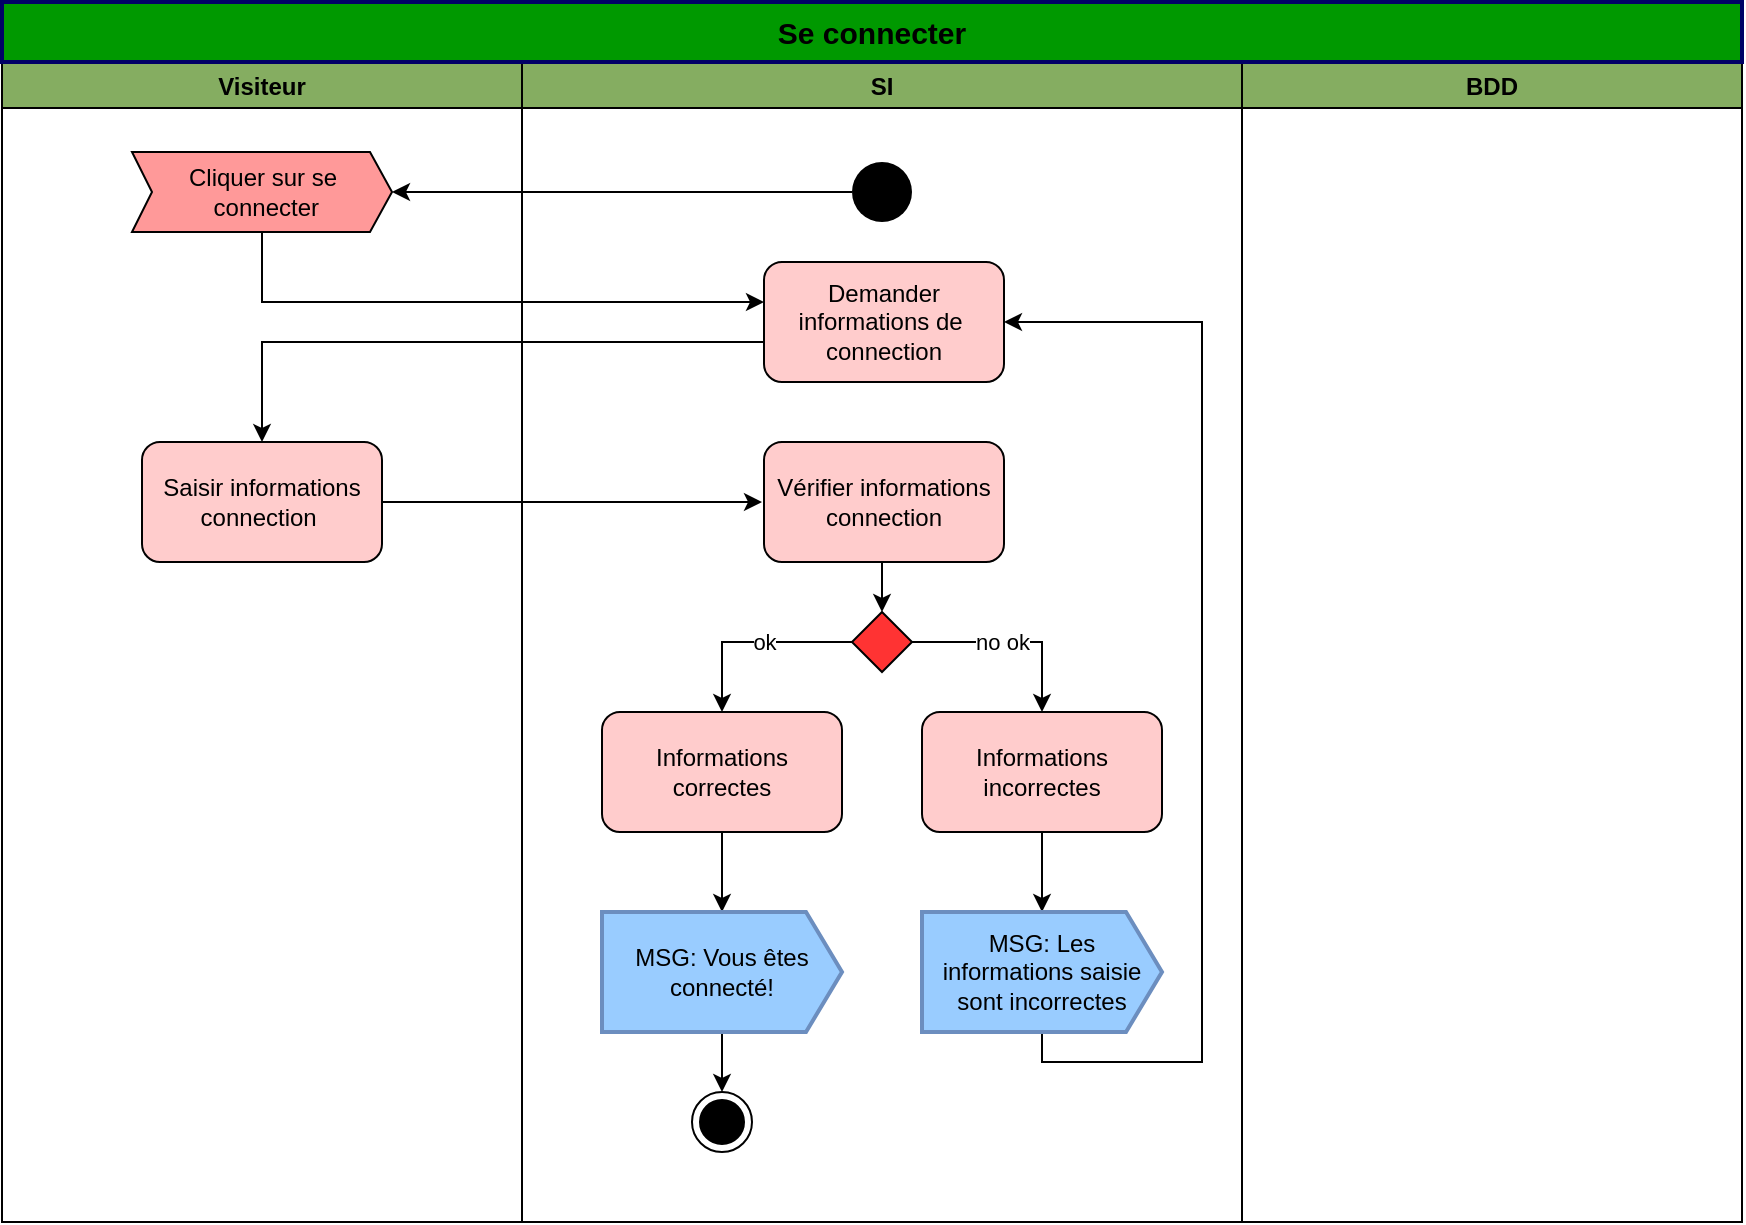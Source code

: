 <mxfile version="13.9.9" type="device"><diagram id="OthdHgJnfS-EeOqq89dI" name="Page-1"><mxGraphModel dx="1913" dy="806" grid="1" gridSize="10" guides="1" tooltips="1" connect="1" arrows="1" fold="1" page="1" pageScale="1" pageWidth="827" pageHeight="1169" math="0" shadow="0"><root><mxCell id="0"/><mxCell id="1" parent="0"/><mxCell id="NrSnQupqM3by3w9Et99v-1" value="Visiteur" style="swimlane;fillColor=#85AD61;" parent="1" vertex="1"><mxGeometry x="-770" y="80" width="260" height="580" as="geometry"/></mxCell><mxCell id="NrSnQupqM3by3w9Et99v-5" value="Cliquer sur se&lt;br&gt;&amp;nbsp;connecter&lt;br&gt;" style="html=1;shadow=0;dashed=0;align=center;verticalAlign=middle;shape=mxgraph.arrows2.arrow;dy=0;dx=11;notch=10;fillColor=#FF9999;" parent="NrSnQupqM3by3w9Et99v-1" vertex="1"><mxGeometry x="65" y="45" width="130" height="40" as="geometry"/></mxCell><mxCell id="NrSnQupqM3by3w9Et99v-7" value="Saisir informations connection&amp;nbsp;" style="rounded=1;whiteSpace=wrap;html=1;fillColor=#FFCCCC;" parent="NrSnQupqM3by3w9Et99v-1" vertex="1"><mxGeometry x="70" y="190" width="120" height="60" as="geometry"/></mxCell><mxCell id="NrSnQupqM3by3w9Et99v-2" value="SI" style="swimlane;strokeColor=#000000;fillColor=#85AD61;" parent="1" vertex="1"><mxGeometry x="-510" y="80" width="360" height="580" as="geometry"/></mxCell><mxCell id="NrSnQupqM3by3w9Et99v-4" value="" style="ellipse;fillColor=#000000;strokeColor=none;" parent="NrSnQupqM3by3w9Et99v-2" vertex="1"><mxGeometry x="165" y="50" width="30" height="30" as="geometry"/></mxCell><mxCell id="NrSnQupqM3by3w9Et99v-6" value="Demander informations de&amp;nbsp;&lt;br&gt;connection" style="rounded=1;whiteSpace=wrap;html=1;fillColor=#FFCCCC;" parent="NrSnQupqM3by3w9Et99v-2" vertex="1"><mxGeometry x="121" y="100" width="120" height="60" as="geometry"/></mxCell><mxCell id="NrSnQupqM3by3w9Et99v-26" style="edgeStyle=orthogonalEdgeStyle;rounded=0;orthogonalLoop=1;jettySize=auto;html=1;exitX=0.5;exitY=1;exitDx=0;exitDy=0;entryX=0.5;entryY=0;entryDx=0;entryDy=0;" parent="NrSnQupqM3by3w9Et99v-2" source="NrSnQupqM3by3w9Et99v-8" target="NrSnQupqM3by3w9Et99v-9" edge="1"><mxGeometry relative="1" as="geometry"/></mxCell><mxCell id="NrSnQupqM3by3w9Et99v-8" value="Vérifier informations connection" style="rounded=1;whiteSpace=wrap;html=1;fillColor=#FFCCCC;" parent="NrSnQupqM3by3w9Et99v-2" vertex="1"><mxGeometry x="121" y="190" width="120" height="60" as="geometry"/></mxCell><mxCell id="NrSnQupqM3by3w9Et99v-34" style="edgeStyle=orthogonalEdgeStyle;rounded=0;orthogonalLoop=1;jettySize=auto;html=1;exitX=0;exitY=1;exitDx=0;exitDy=0;" parent="NrSnQupqM3by3w9Et99v-2" source="NrSnQupqM3by3w9Et99v-9" target="NrSnQupqM3by3w9Et99v-32" edge="1"><mxGeometry relative="1" as="geometry"><Array as="points"><mxPoint x="173" y="290"/><mxPoint x="100" y="290"/></Array></mxGeometry></mxCell><mxCell id="_Ehc9c3NWKEvn3mOEV2i-3" value="ok" style="edgeLabel;html=1;align=center;verticalAlign=middle;resizable=0;points=[];" vertex="1" connectable="0" parent="NrSnQupqM3by3w9Et99v-34"><mxGeometry x="0.026" relative="1" as="geometry"><mxPoint as="offset"/></mxGeometry></mxCell><mxCell id="NrSnQupqM3by3w9Et99v-35" style="edgeStyle=orthogonalEdgeStyle;rounded=0;orthogonalLoop=1;jettySize=auto;html=1;exitX=1;exitY=1;exitDx=0;exitDy=0;entryX=0.5;entryY=0;entryDx=0;entryDy=0;" parent="NrSnQupqM3by3w9Et99v-2" source="NrSnQupqM3by3w9Et99v-9" target="NrSnQupqM3by3w9Et99v-33" edge="1"><mxGeometry relative="1" as="geometry"><Array as="points"><mxPoint x="188" y="290"/><mxPoint x="260" y="290"/></Array></mxGeometry></mxCell><mxCell id="_Ehc9c3NWKEvn3mOEV2i-4" value="no ok" style="edgeLabel;html=1;align=center;verticalAlign=middle;resizable=0;points=[];" vertex="1" connectable="0" parent="NrSnQupqM3by3w9Et99v-35"><mxGeometry x="0.043" relative="1" as="geometry"><mxPoint as="offset"/></mxGeometry></mxCell><mxCell id="NrSnQupqM3by3w9Et99v-9" value="" style="rhombus;fillColor=#FF3333;" parent="NrSnQupqM3by3w9Et99v-2" vertex="1"><mxGeometry x="165" y="275" width="30" height="30" as="geometry"/></mxCell><mxCell id="NrSnQupqM3by3w9Et99v-41" style="edgeStyle=orthogonalEdgeStyle;rounded=0;orthogonalLoop=1;jettySize=auto;html=1;exitX=0.5;exitY=1;exitDx=0;exitDy=0;" parent="NrSnQupqM3by3w9Et99v-2" source="NrSnQupqM3by3w9Et99v-32" edge="1"><mxGeometry relative="1" as="geometry"><mxPoint x="100" y="425" as="targetPoint"/></mxGeometry></mxCell><mxCell id="NrSnQupqM3by3w9Et99v-32" value="Informations correctes" style="rounded=1;whiteSpace=wrap;html=1;fillColor=#FFCCCC;" parent="NrSnQupqM3by3w9Et99v-2" vertex="1"><mxGeometry x="40" y="325" width="120" height="60" as="geometry"/></mxCell><mxCell id="NrSnQupqM3by3w9Et99v-42" style="edgeStyle=orthogonalEdgeStyle;rounded=0;orthogonalLoop=1;jettySize=auto;html=1;exitX=0.5;exitY=1;exitDx=0;exitDy=0;" parent="NrSnQupqM3by3w9Et99v-2" source="NrSnQupqM3by3w9Et99v-33" edge="1"><mxGeometry relative="1" as="geometry"><mxPoint x="260" y="425" as="targetPoint"/></mxGeometry></mxCell><mxCell id="NrSnQupqM3by3w9Et99v-33" value="Informations incorrectes&lt;br&gt;" style="rounded=1;whiteSpace=wrap;html=1;fillColor=#FFCCCC;" parent="NrSnQupqM3by3w9Et99v-2" vertex="1"><mxGeometry x="200" y="325" width="120" height="60" as="geometry"/></mxCell><mxCell id="NrSnQupqM3by3w9Et99v-46" style="edgeStyle=orthogonalEdgeStyle;rounded=0;orthogonalLoop=1;jettySize=auto;html=1;exitX=0.5;exitY=1;exitDx=0;exitDy=0;entryX=1;entryY=0.5;entryDx=0;entryDy=0;" parent="NrSnQupqM3by3w9Et99v-2" target="NrSnQupqM3by3w9Et99v-6" edge="1"><mxGeometry relative="1" as="geometry"><Array as="points"><mxPoint x="260" y="500"/><mxPoint x="340" y="500"/><mxPoint x="340" y="130"/></Array><mxPoint x="260" y="485" as="sourcePoint"/></mxGeometry></mxCell><mxCell id="NrSnQupqM3by3w9Et99v-50" style="edgeStyle=orthogonalEdgeStyle;rounded=0;orthogonalLoop=1;jettySize=auto;html=1;exitX=0.5;exitY=1;exitDx=0;exitDy=0;entryX=0.5;entryY=0;entryDx=0;entryDy=0;" parent="NrSnQupqM3by3w9Et99v-2" target="NrSnQupqM3by3w9Et99v-49" edge="1"><mxGeometry relative="1" as="geometry"><mxPoint x="100" y="485" as="sourcePoint"/></mxGeometry></mxCell><mxCell id="NrSnQupqM3by3w9Et99v-49" value="" style="ellipse;html=1;shape=endState;fillColor=#000000;strokeColor=#000000;" parent="NrSnQupqM3by3w9Et99v-2" vertex="1"><mxGeometry x="85" y="515" width="30" height="30" as="geometry"/></mxCell><mxCell id="_Ehc9c3NWKEvn3mOEV2i-1" value="MSG: Vous êtes connecté!" style="html=1;shape=mxgraph.sysml.sendSigAct;strokeWidth=2;whiteSpace=wrap;align=center;strokeColor=#6c8ebf;fillColor=#99CCFF;" vertex="1" parent="NrSnQupqM3by3w9Et99v-2"><mxGeometry x="40" y="425" width="120" height="60" as="geometry"/></mxCell><mxCell id="_Ehc9c3NWKEvn3mOEV2i-2" value="MSG: Les informations saisie sont incorrectes" style="html=1;shape=mxgraph.sysml.sendSigAct;strokeWidth=2;whiteSpace=wrap;align=center;strokeColor=#6c8ebf;fillColor=#99CCFF;" vertex="1" parent="NrSnQupqM3by3w9Et99v-2"><mxGeometry x="200" y="425" width="120" height="60" as="geometry"/></mxCell><mxCell id="NrSnQupqM3by3w9Et99v-3" value="BDD" style="swimlane;fillColor=#85AD61;" parent="1" vertex="1"><mxGeometry x="-150" y="80" width="250" height="580" as="geometry"/></mxCell><mxCell id="NrSnQupqM3by3w9Et99v-17" style="edgeStyle=orthogonalEdgeStyle;rounded=0;orthogonalLoop=1;jettySize=auto;html=1;exitX=0;exitY=0.5;exitDx=0;exitDy=0;entryX=1;entryY=0.5;entryDx=0;entryDy=0;entryPerimeter=0;" parent="1" source="NrSnQupqM3by3w9Et99v-4" target="NrSnQupqM3by3w9Et99v-5" edge="1"><mxGeometry relative="1" as="geometry"/></mxCell><mxCell id="NrSnQupqM3by3w9Et99v-23" style="edgeStyle=orthogonalEdgeStyle;rounded=0;orthogonalLoop=1;jettySize=auto;html=1;exitX=0;exitY=0;exitDx=119;exitDy=40;exitPerimeter=0;" parent="1" source="NrSnQupqM3by3w9Et99v-5" edge="1"><mxGeometry relative="1" as="geometry"><mxPoint x="-389" y="200" as="targetPoint"/><Array as="points"><mxPoint x="-640" y="165"/><mxPoint x="-640" y="200"/></Array></mxGeometry></mxCell><mxCell id="NrSnQupqM3by3w9Et99v-24" style="edgeStyle=orthogonalEdgeStyle;rounded=0;orthogonalLoop=1;jettySize=auto;html=1;exitX=0;exitY=0.75;exitDx=0;exitDy=0;" parent="1" source="NrSnQupqM3by3w9Et99v-6" target="NrSnQupqM3by3w9Et99v-7" edge="1"><mxGeometry relative="1" as="geometry"><Array as="points"><mxPoint x="-389" y="220"/><mxPoint x="-640" y="220"/></Array></mxGeometry></mxCell><mxCell id="NrSnQupqM3by3w9Et99v-44" style="edgeStyle=orthogonalEdgeStyle;rounded=0;orthogonalLoop=1;jettySize=auto;html=1;exitX=1;exitY=0.5;exitDx=0;exitDy=0;" parent="1" source="NrSnQupqM3by3w9Et99v-7" edge="1"><mxGeometry relative="1" as="geometry"><mxPoint x="-390" y="300" as="targetPoint"/></mxGeometry></mxCell><mxCell id="NrSnQupqM3by3w9Et99v-51" value="&lt;font style=&quot;font-size: 15px&quot;&gt;&lt;b&gt;Se connecter&lt;/b&gt;&lt;/font&gt;" style="rounded=0;whiteSpace=wrap;html=1;fillColor=#009900;strokeWidth=2;strokeColor=#000066;" parent="1" vertex="1"><mxGeometry x="-770" y="50" width="870" height="30" as="geometry"/></mxCell></root></mxGraphModel></diagram></mxfile>